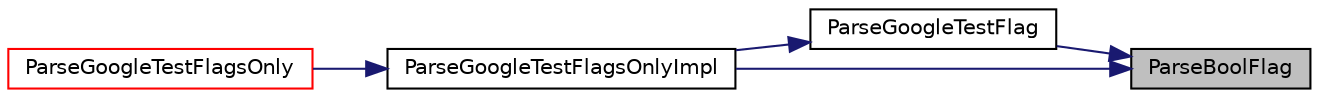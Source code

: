digraph "ParseBoolFlag"
{
 // INTERACTIVE_SVG=YES
 // LATEX_PDF_SIZE
  bgcolor="transparent";
  edge [fontname="Helvetica",fontsize="10",labelfontname="Helvetica",labelfontsize="10"];
  node [fontname="Helvetica",fontsize="10",shape=record];
  rankdir="RL";
  Node1 [label="ParseBoolFlag",height=0.2,width=0.4,color="black", fillcolor="grey75", style="filled", fontcolor="black",tooltip=" "];
  Node1 -> Node2 [dir="back",color="midnightblue",fontsize="10",style="solid",fontname="Helvetica"];
  Node2 [label="ParseGoogleTestFlag",height=0.2,width=0.4,color="black",URL="$d0/da7/namespacetesting_1_1internal_afccff08aa2b1ede0dd32c1364a5dee42.html#afccff08aa2b1ede0dd32c1364a5dee42",tooltip=" "];
  Node2 -> Node3 [dir="back",color="midnightblue",fontsize="10",style="solid",fontname="Helvetica"];
  Node3 [label="ParseGoogleTestFlagsOnlyImpl",height=0.2,width=0.4,color="black",URL="$d0/da7/namespacetesting_1_1internal_ae4c46ce8c3d016848fff52cc5133f2ac.html#ae4c46ce8c3d016848fff52cc5133f2ac",tooltip=" "];
  Node3 -> Node4 [dir="back",color="midnightblue",fontsize="10",style="solid",fontname="Helvetica"];
  Node4 [label="ParseGoogleTestFlagsOnly",height=0.2,width=0.4,color="red",URL="$d0/da7/namespacetesting_1_1internal_a5655276556ac09c8d184920553da3e90.html#a5655276556ac09c8d184920553da3e90",tooltip=" "];
  Node1 -> Node3 [dir="back",color="midnightblue",fontsize="10",style="solid",fontname="Helvetica"];
}
